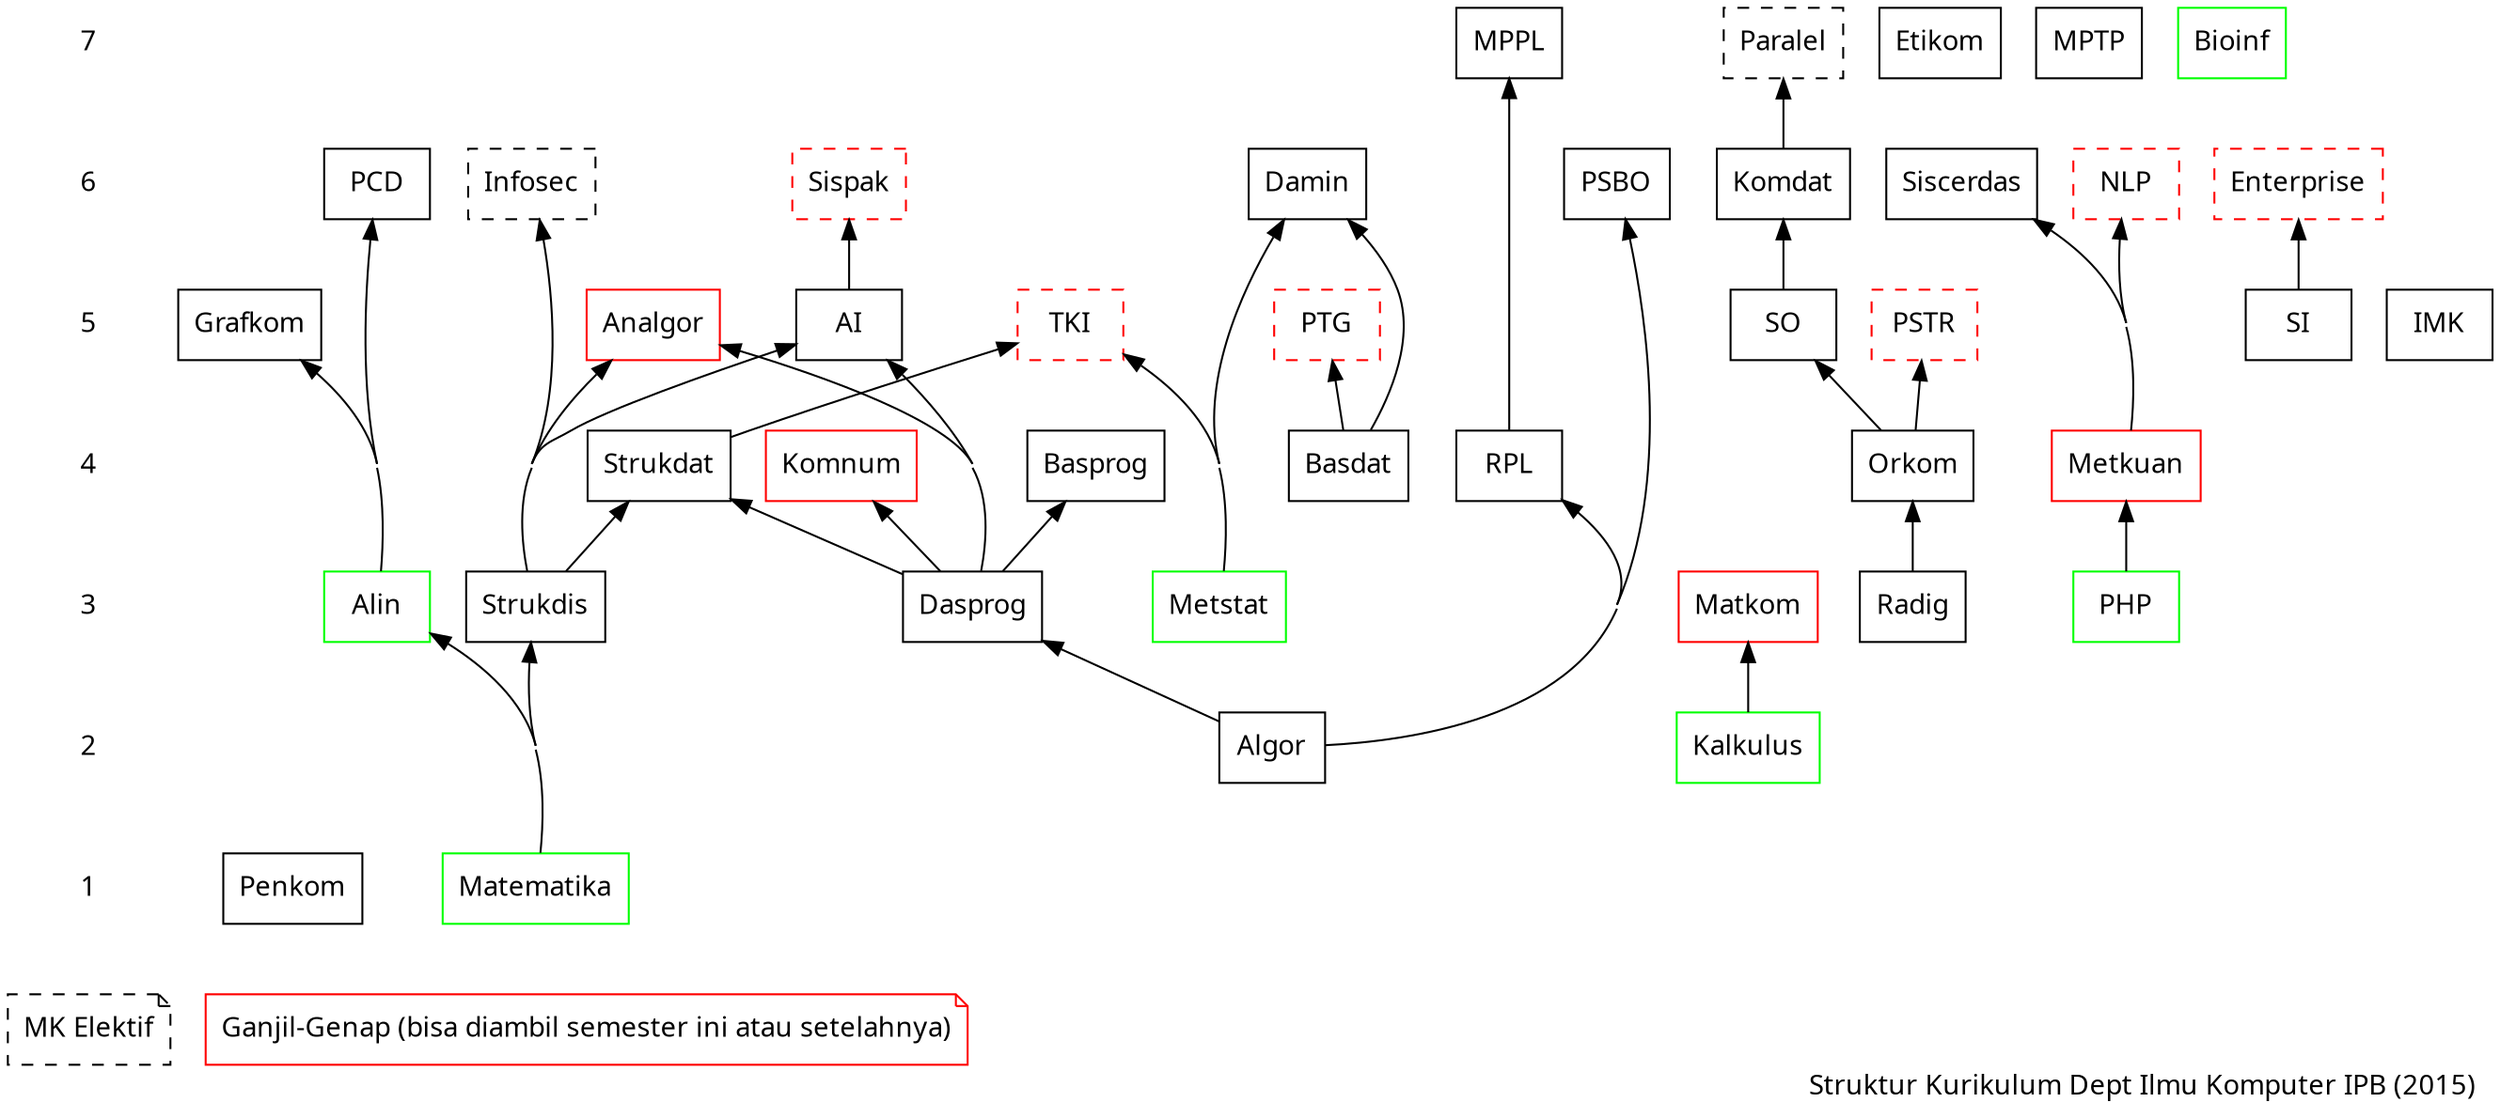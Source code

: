 digraph kom2015
{
    node [shape="box"; fontname="Fira Sans"]
    edge [dir="back"]
    concentrate="true"

    # semester
    subgraph sem {
        node [shape="plaintext"]
        edge [style="invis"]
        7 -> 6 -> 5 -> 4 -> 3 -> 2 -> 1
    }

    # mayor
    {rank="same" 1 Penkom Matematika}
    {rank="same" 2 Algor Kalkulus}
    {rank="same" 3 Dasprog Alin Strukdis Radig Metstat PHP Matkom}
    {rank="same" 4 Basprog Strukdat RPL Orkom Basdat Metkuan Komnum}
    {rank="same" 5 AI Grafkom SO SI IMK Analgor}
    {rank="same" 6 PCD PSBO Komdat Damin Siscerdas}
    {rank="same" 7 Etikom MPTP MPPL Bioinf}
    Dasprog -> Algor
    Alin -> Matematika
    Strukdis -> Matematika
    Matkom -> Kalkulus
    Basprog -> Dasprog
    Orkom -> Radig
    Strukdat -> {Dasprog Strukdis}
    RPL -> Algor
    Komnum -> Dasprog
    Metkuan -> PHP
    AI -> {Dasprog Strukdis}        // -> Strukdat ?
    Grafkom -> Alin
    SO -> Orkom
    Analgor -> {Dasprog Strukdis}   // -> Strukdat ?
    Komdat -> SO
    Siscerdas -> Metkuan
    PCD -> Alin
    Damin -> {Basdat Metstat}
    PSBO -> Algor
    MPPL -> RPL

    #interdept
    Matematika, Kalkulus, Metstat, Alin, PHP, Bioinf [color="green"]

    # elektif
    PSTR, PTG, TKI, Infosec, Sispak, Enterprise, NLP, Paralel [style="dashed"]
    {rank="same" 5 PSTR, PTG, TKI}
    {rank="same" 6 Infosec, Sispak, Enterprise, NLP}
    {rank="same" 7 Paralel}
    PSTR -> Orkom
    PTG -> Basdat
    TKI -> {Metstat Strukdat}
    Infosec -> Strukdis
    Sispak -> AI
    Enterprise -> SI
    NLP -> Metkuan
    Paralel -> Komdat

    # ganjil-genap
    Matkom, Metkuan, Komnum, Analgor, PSTR, PTG, TKI, Sispak, Enterprise, NLP [color="red"]

    # keterangan
    {rank="sink" elektif ganjilgenap}
    elektif [shape="note"; style="dashed"; label="MK Elektif"]
    ganjilgenap [shape="note"; color="red"; labeljust="l"; label="Ganjil-Genap (bisa diambil semester ini atau setelahnya)";]

    # title
    label="Struktur Kurikulum Dept Ilmu Komputer IPB (2015)"
    labeljust="r"
    fontname="Fira Sans"
}

